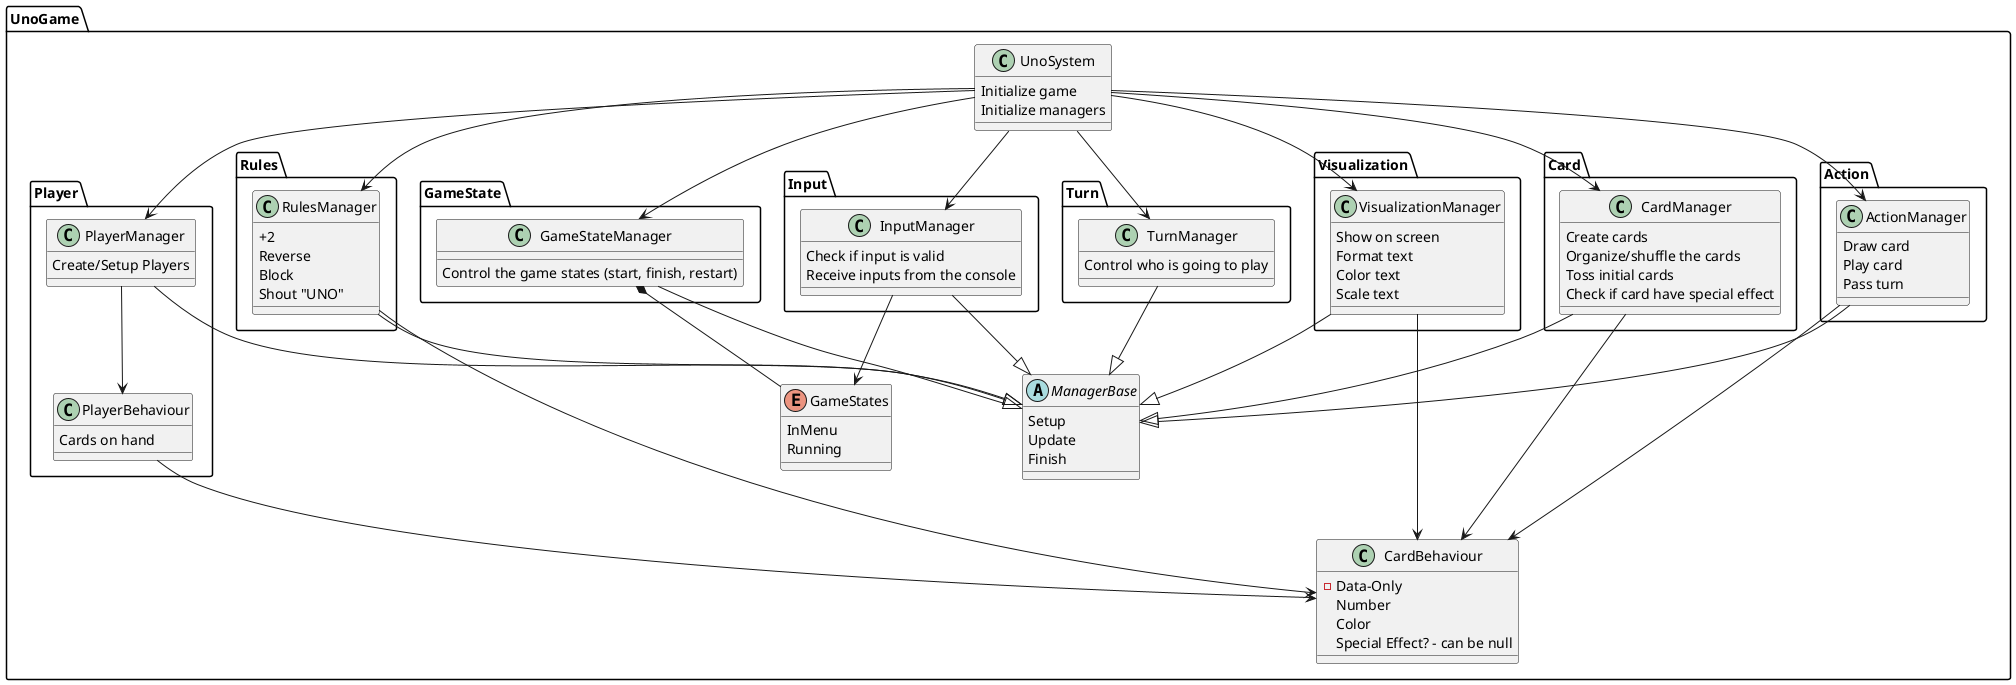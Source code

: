 ﻿@startuml
'https://plantuml.com/sequence-diagram

'SYSTEMS'
package UnoGame
{
    'ABSTRACTS'
    abstract class ManagerBase
    {
        Setup
        Update
        Finish
    }
    
    class UnoSystem
    {
        Initialize game
        Initialize managers
    }
    
    class CardBehaviour
    {
        - Data-Only
        Number
        Color
        Special Effect? - can be null
    }
    
    'INTERFACES'
    
    'ENUMS'
    enum GameStates
    {
        InMenu
        Running
    }
    
    'MANAGERS'
    package GameState
    {
        class GameStateManager
        {
            Control the game states (start, finish, restart)
        }
    }
    
    package Card
    {
        class CardManager
        {
            Create cards
            Organize/shuffle the cards
            Toss initial cards
            Check if card have special effect
        }
    }
    
    package Turn
    {
        class TurnManager
        {
            Control who is going to play
        }
    }
    
    package Action
    {
        class ActionManager
        {
            Draw card
            Play card
            Pass turn
        }
    }
    
    package Player
    {
        class PlayerManager
        {
            Create/Setup Players
        }
        
        class PlayerBehaviour
        {
            Cards on hand
        }
    }   
    
    package Rules
    {
        class RulesManager
        {
            +2
            Reverse
            Block
            Shout "UNO"
        }
    }  
    
    package Input
    {
        class InputManager
        {
            Check if input is valid
            Receive inputs from the console
        } 
    }
           
    package Visualization
    {
        class VisualizationManager
        {
            Show on screen
            Format text
            Color text
            Scale text
        }
    }
    
    'UTILS'
'    package Utils
'    {
'        class TimerHandler
'        {
'            Create timer 
'            Notify when timer finished
'        }
'    }
    
    'RELATIONS'
    'Parent - Child'
    GameStateManager --|> ManagerBase
    CardManager --|> ManagerBase
    TurnManager --|> ManagerBase
    ActionManager --|> ManagerBase
    InputManager --|> ManagerBase
    PlayerManager --|> ManagerBase
    RulesManager --|> ManagerBase
    VisualizationManager --|> ManagerBase
    
    'System - Managers'
    UnoSystem --> GameStateManager
    UnoSystem --> CardManager
    UnoSystem --> TurnManager
    UnoSystem --> ActionManager
    UnoSystem --> InputManager
    UnoSystem --> PlayerManager
    UnoSystem --> RulesManager
    UnoSystem --> VisualizationManager
    
    'A "has instance of" B. B cant live without A'
    GameStateManager *-- GameStates
    
    'Interfaces'
    
    'A "has instance of" B. B can live without A'
    CardManager --> CardBehaviour
    PlayerManager --> PlayerBehaviour
    PlayerBehaviour --> CardBehaviour
    ActionManager --> CardBehaviour
    RulesManager --> CardBehaviour
    VisualizationManager --> CardBehaviour
    InputManager --> GameStates
}


@enduml